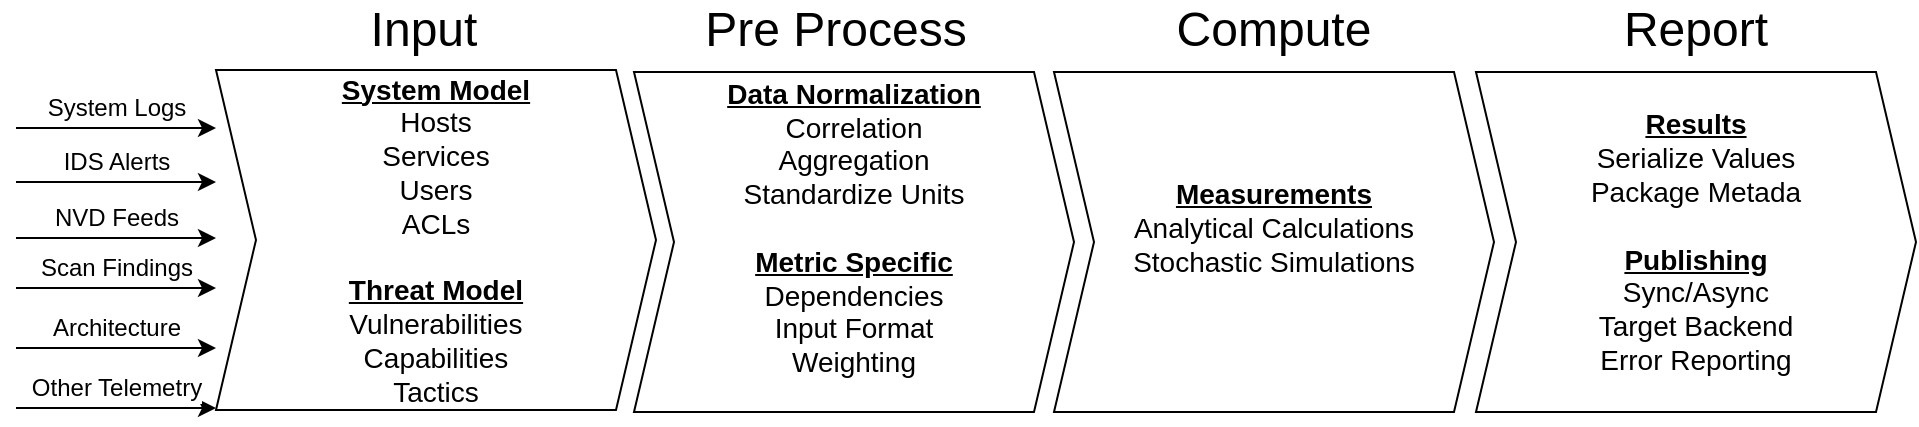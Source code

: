 <mxfile version="10.8.0" type="device"><diagram id="LcmCBFO-4lb4tFlEXosq" name="Page-1"><mxGraphModel dx="1327" dy="827" grid="1" gridSize="10" guides="1" tooltips="1" connect="1" arrows="1" fold="1" page="1" pageScale="1" pageWidth="850" pageHeight="1100" math="0" shadow="0"><root><mxCell id="0"/><mxCell id="1" parent="0"/><mxCell id="boBTkUGH4JdZwz28xT4s-1" value="&lt;font style=&quot;font-size: 14px&quot;&gt;&lt;b&gt;&lt;u&gt;System Model&lt;/u&gt;&lt;br&gt;&lt;/b&gt;Hosts&lt;br&gt;Services&lt;br&gt;Users&lt;br&gt;ACLs&lt;br&gt;&lt;br&gt;&lt;u&gt;&lt;b&gt;Threat Model&lt;br&gt;&lt;/b&gt;&lt;/u&gt;Vulnerabilities&lt;br&gt;Capabilities&lt;br&gt;Tactics&lt;/font&gt;&lt;br&gt;" style="shape=step;perimeter=stepPerimeter;whiteSpace=wrap;html=1;fixedSize=1;" vertex="1" parent="1"><mxGeometry x="270" y="161" width="220" height="170" as="geometry"/></mxCell><mxCell id="boBTkUGH4JdZwz28xT4s-2" value="&lt;font style=&quot;font-size: 24px&quot;&gt;Input&lt;/font&gt;" style="text;html=1;strokeColor=none;fillColor=none;align=center;verticalAlign=middle;whiteSpace=wrap;rounded=0;" vertex="1" parent="1"><mxGeometry x="294" y="131" width="160" height="20" as="geometry"/></mxCell><mxCell id="boBTkUGH4JdZwz28xT4s-3" value="" style="endArrow=classic;html=1;" edge="1" parent="1"><mxGeometry width="50" height="50" relative="1" as="geometry"><mxPoint x="170" y="190" as="sourcePoint"/><mxPoint x="270" y="190" as="targetPoint"/></mxGeometry></mxCell><mxCell id="boBTkUGH4JdZwz28xT4s-4" value="System Logs&lt;br&gt;" style="text;html=1;resizable=0;points=[];align=center;verticalAlign=middle;labelBackgroundColor=#ffffff;" vertex="1" connectable="0" parent="boBTkUGH4JdZwz28xT4s-3"><mxGeometry x="-0.457" y="-2" relative="1" as="geometry"><mxPoint x="23" y="-12" as="offset"/></mxGeometry></mxCell><mxCell id="boBTkUGH4JdZwz28xT4s-5" value="" style="endArrow=classic;html=1;" edge="1" parent="1"><mxGeometry width="50" height="50" relative="1" as="geometry"><mxPoint x="170" y="217" as="sourcePoint"/><mxPoint x="270" y="217" as="targetPoint"/></mxGeometry></mxCell><mxCell id="boBTkUGH4JdZwz28xT4s-6" value="IDS Alerts&lt;br&gt;" style="text;html=1;resizable=0;points=[];align=center;verticalAlign=middle;labelBackgroundColor=#ffffff;" vertex="1" connectable="0" parent="boBTkUGH4JdZwz28xT4s-5"><mxGeometry x="-0.457" y="-2" relative="1" as="geometry"><mxPoint x="23" y="-12" as="offset"/></mxGeometry></mxCell><mxCell id="boBTkUGH4JdZwz28xT4s-7" value="" style="endArrow=classic;html=1;" edge="1" parent="1"><mxGeometry width="50" height="50" relative="1" as="geometry"><mxPoint x="170" y="270" as="sourcePoint"/><mxPoint x="270" y="270" as="targetPoint"/></mxGeometry></mxCell><mxCell id="boBTkUGH4JdZwz28xT4s-8" value="Scan Findings&lt;br&gt;" style="text;html=1;resizable=0;points=[];align=center;verticalAlign=middle;labelBackgroundColor=#ffffff;" vertex="1" connectable="0" parent="boBTkUGH4JdZwz28xT4s-7"><mxGeometry x="-0.457" y="-2" relative="1" as="geometry"><mxPoint x="23" y="-12" as="offset"/></mxGeometry></mxCell><mxCell id="boBTkUGH4JdZwz28xT4s-9" value="" style="endArrow=classic;html=1;" edge="1" parent="1"><mxGeometry width="50" height="50" relative="1" as="geometry"><mxPoint x="170" y="300" as="sourcePoint"/><mxPoint x="270" y="300" as="targetPoint"/></mxGeometry></mxCell><mxCell id="boBTkUGH4JdZwz28xT4s-10" value="Architecture&lt;br&gt;" style="text;html=1;resizable=0;points=[];align=center;verticalAlign=middle;labelBackgroundColor=#ffffff;" vertex="1" connectable="0" parent="boBTkUGH4JdZwz28xT4s-9"><mxGeometry x="-0.457" y="-2" relative="1" as="geometry"><mxPoint x="23" y="-12" as="offset"/></mxGeometry></mxCell><mxCell id="boBTkUGH4JdZwz28xT4s-11" value="" style="endArrow=classic;html=1;" edge="1" parent="1"><mxGeometry width="50" height="50" relative="1" as="geometry"><mxPoint x="170" y="330" as="sourcePoint"/><mxPoint x="270" y="330" as="targetPoint"/></mxGeometry></mxCell><mxCell id="boBTkUGH4JdZwz28xT4s-12" value="Other Telemetry&lt;br&gt;" style="text;html=1;resizable=0;points=[];align=center;verticalAlign=middle;labelBackgroundColor=#ffffff;" vertex="1" connectable="0" parent="boBTkUGH4JdZwz28xT4s-11"><mxGeometry x="-0.457" y="-2" relative="1" as="geometry"><mxPoint x="23" y="-12" as="offset"/></mxGeometry></mxCell><mxCell id="boBTkUGH4JdZwz28xT4s-14" value="" style="endArrow=classic;html=1;" edge="1" parent="1"><mxGeometry width="50" height="50" relative="1" as="geometry"><mxPoint x="170" y="245" as="sourcePoint"/><mxPoint x="270" y="245" as="targetPoint"/></mxGeometry></mxCell><mxCell id="boBTkUGH4JdZwz28xT4s-15" value="NVD Feeds" style="text;html=1;resizable=0;points=[];align=center;verticalAlign=middle;labelBackgroundColor=#ffffff;" vertex="1" connectable="0" parent="boBTkUGH4JdZwz28xT4s-14"><mxGeometry x="-0.457" y="-2" relative="1" as="geometry"><mxPoint x="23" y="-12" as="offset"/></mxGeometry></mxCell><mxCell id="boBTkUGH4JdZwz28xT4s-18" value="&lt;font style=&quot;font-size: 14px&quot;&gt;&lt;b&gt;&lt;u&gt;Data Normalization&lt;/u&gt;&lt;br&gt;&lt;/b&gt;Correlation&lt;br&gt;Aggregation&lt;br&gt;Standardize Units&lt;br&gt;&lt;br&gt;&lt;u&gt;&lt;b&gt;Metric Specific&lt;br&gt;&lt;/b&gt;&lt;/u&gt;Dependencies&lt;br&gt;Input Format&lt;br&gt;Weighting&lt;br&gt;&lt;/font&gt;&lt;br&gt;" style="shape=step;perimeter=stepPerimeter;whiteSpace=wrap;html=1;fixedSize=1;" vertex="1" parent="1"><mxGeometry x="479" y="162" width="220" height="170" as="geometry"/></mxCell><mxCell id="boBTkUGH4JdZwz28xT4s-19" value="&lt;font style=&quot;font-size: 24px&quot;&gt;Pre Process&lt;/font&gt;" style="text;html=1;strokeColor=none;fillColor=none;align=center;verticalAlign=middle;whiteSpace=wrap;rounded=0;" vertex="1" parent="1"><mxGeometry x="500" y="131" width="160" height="20" as="geometry"/></mxCell><mxCell id="boBTkUGH4JdZwz28xT4s-20" value="&lt;font style=&quot;font-size: 14px&quot;&gt;&lt;b&gt;&lt;u&gt;Measurements&lt;/u&gt;&lt;br&gt;&lt;/b&gt;Analytical Calculations&lt;br&gt;Stochastic Simulations&lt;br&gt;&lt;/font&gt;&lt;br&gt;" style="shape=step;perimeter=stepPerimeter;whiteSpace=wrap;html=1;fixedSize=1;" vertex="1" parent="1"><mxGeometry x="689" y="162" width="220" height="170" as="geometry"/></mxCell><mxCell id="boBTkUGH4JdZwz28xT4s-21" value="&lt;font style=&quot;font-size: 24px&quot;&gt;Compute&lt;/font&gt;" style="text;html=1;strokeColor=none;fillColor=none;align=center;verticalAlign=middle;whiteSpace=wrap;rounded=0;" vertex="1" parent="1"><mxGeometry x="719" y="131" width="160" height="20" as="geometry"/></mxCell><mxCell id="boBTkUGH4JdZwz28xT4s-22" value="&lt;font style=&quot;font-size: 14px&quot;&gt;&lt;b&gt;&lt;u&gt;Results&lt;/u&gt;&lt;br&gt;&lt;/b&gt;Serialize Values&lt;br&gt;Package Metada&lt;br&gt;&lt;br&gt;&lt;b&gt;&lt;u&gt;Publishing&lt;/u&gt;&lt;/b&gt;&lt;br&gt;Sync/Asy&lt;/font&gt;&lt;font style=&quot;font-size: 14px&quot;&gt;&lt;font style=&quot;font-size: 14px&quot;&gt;nc&lt;br&gt;&lt;/font&gt;Target Backend&lt;br&gt;Error Reporting&lt;/font&gt;&lt;br&gt;" style="shape=step;perimeter=stepPerimeter;whiteSpace=wrap;html=1;fixedSize=1;" vertex="1" parent="1"><mxGeometry x="900" y="162" width="220" height="170" as="geometry"/></mxCell><mxCell id="boBTkUGH4JdZwz28xT4s-23" value="&lt;font style=&quot;font-size: 24px&quot;&gt;Report&lt;/font&gt;" style="text;html=1;strokeColor=none;fillColor=none;align=center;verticalAlign=middle;whiteSpace=wrap;rounded=0;" vertex="1" parent="1"><mxGeometry x="930" y="131" width="160" height="20" as="geometry"/></mxCell></root></mxGraphModel></diagram></mxfile>